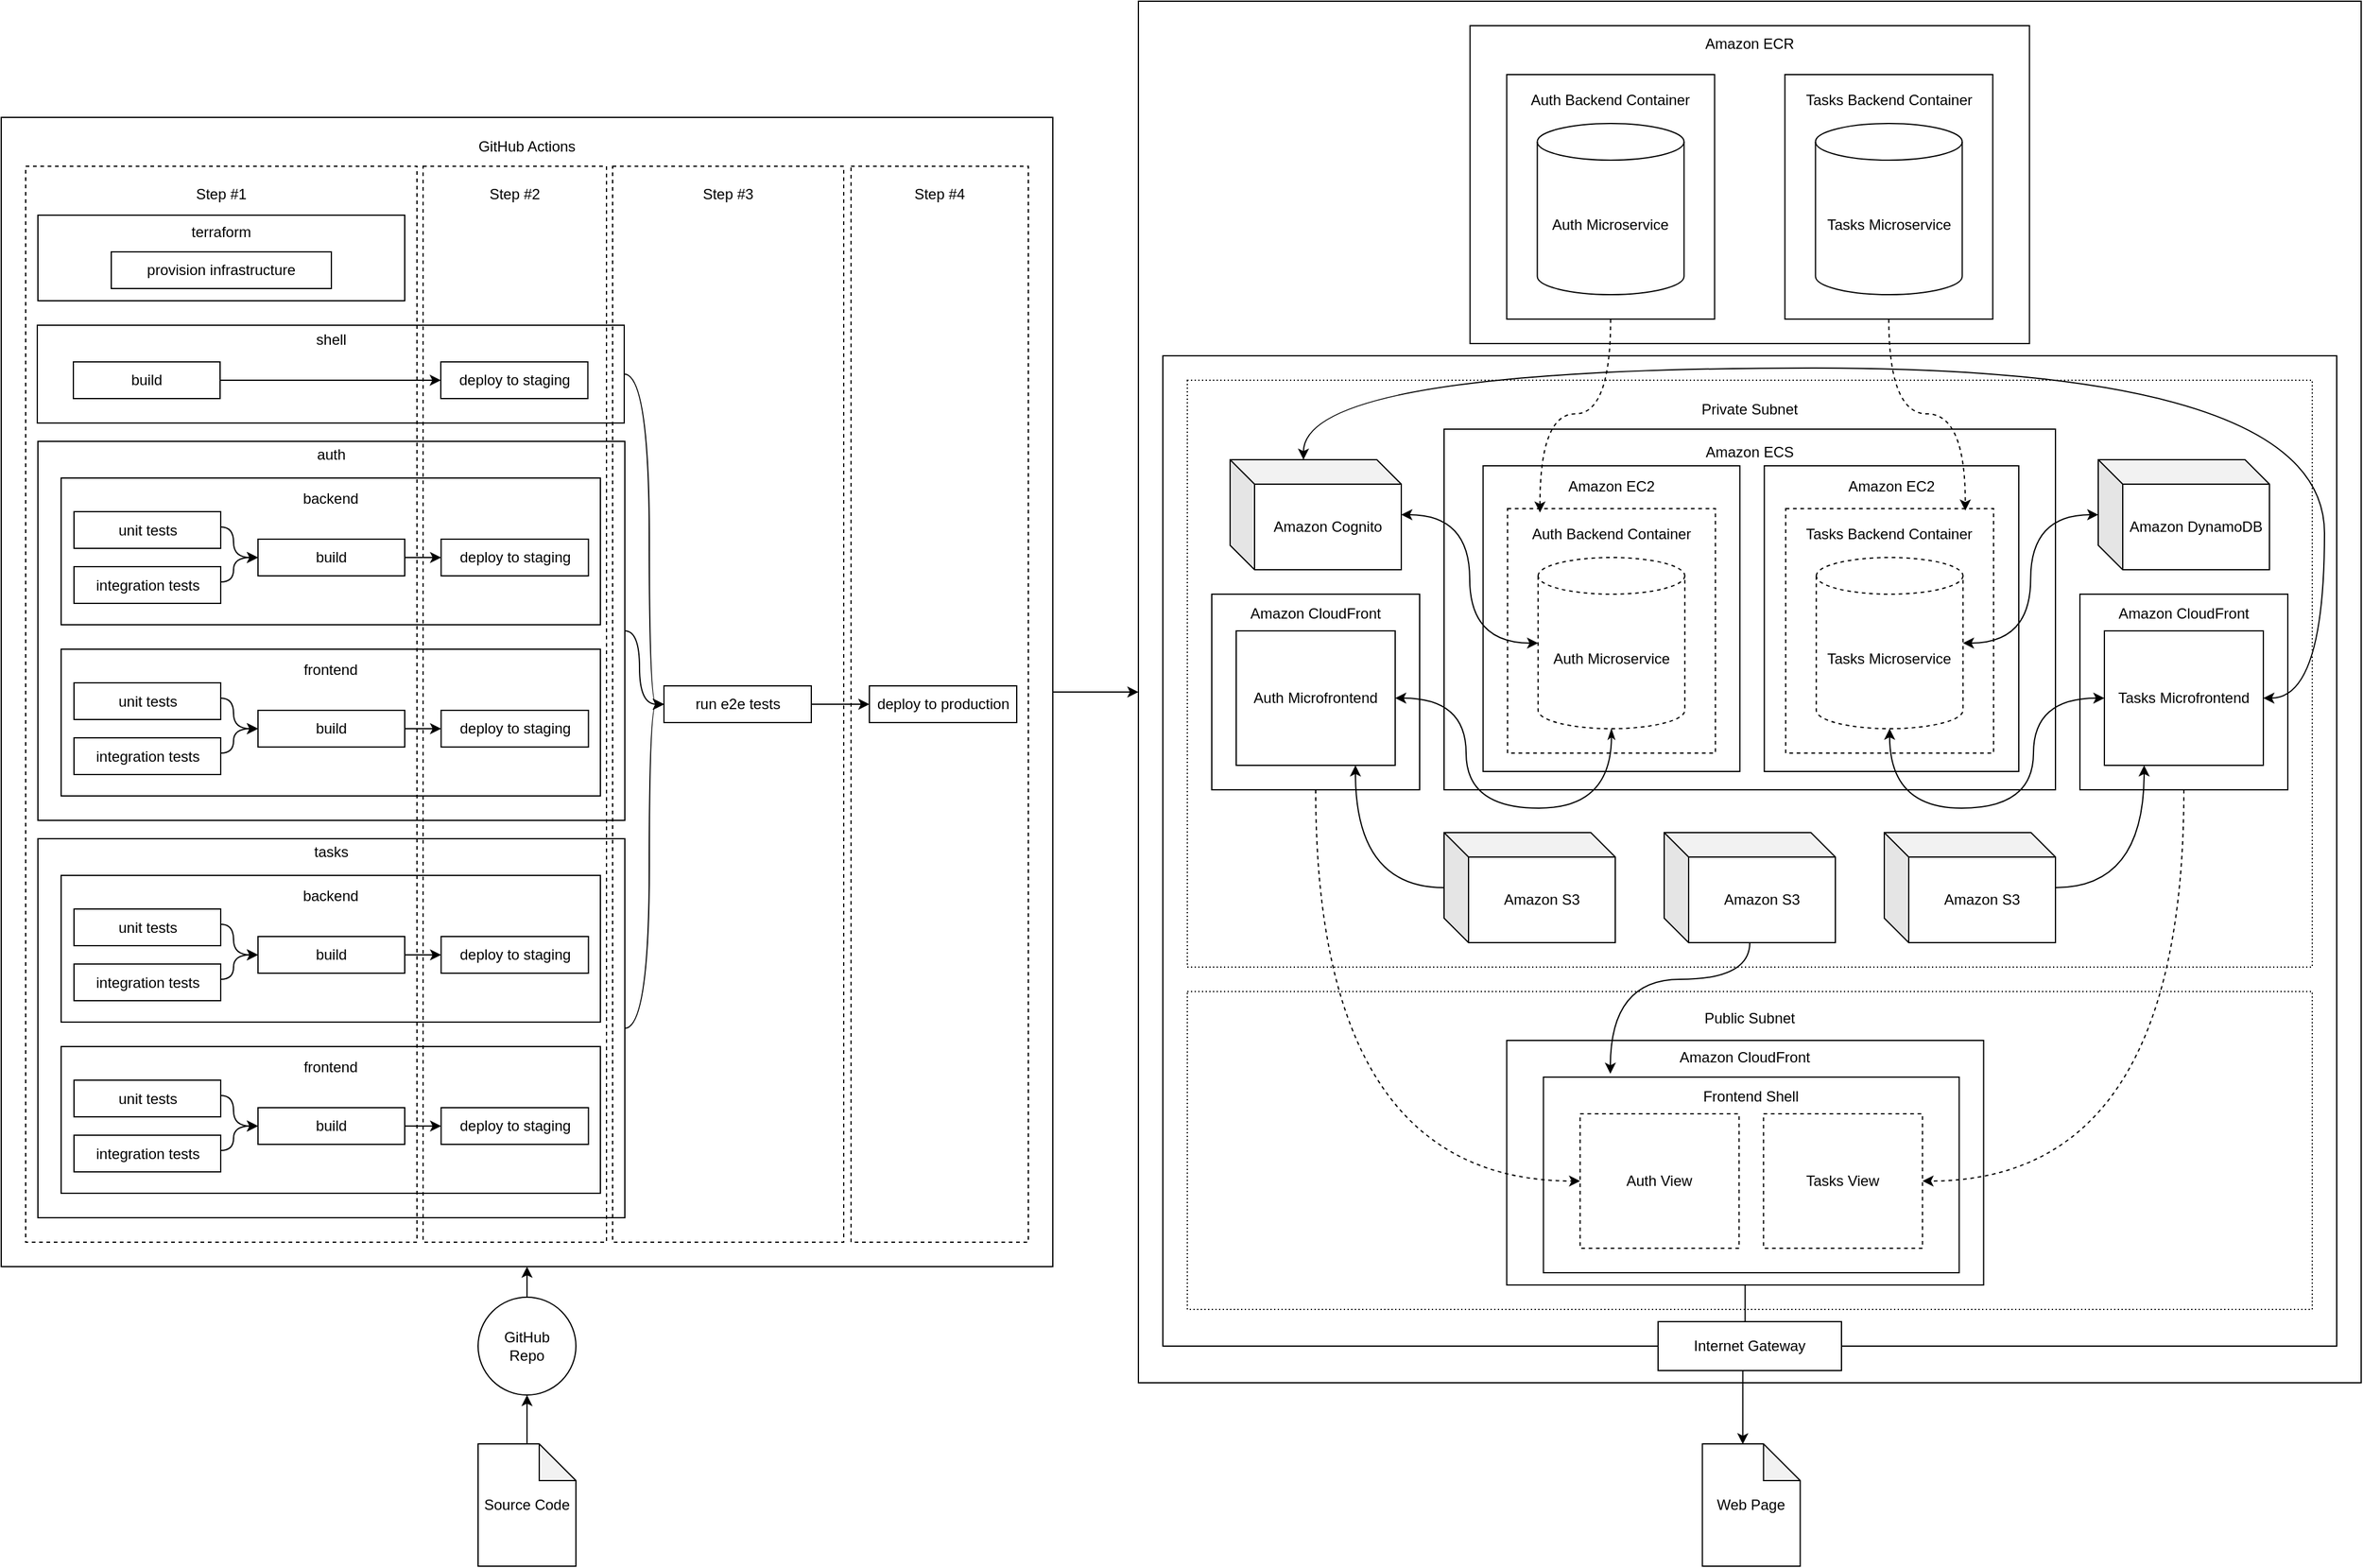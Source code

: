 <mxfile version="27.0.9">
  <diagram name="Page-1" id="5lrgypXl--dZabmraqYd">
    <mxGraphModel dx="5313" dy="3393" grid="1" gridSize="10" guides="1" tooltips="1" connect="1" arrows="1" fold="1" page="1" pageScale="1" pageWidth="827" pageHeight="1169" math="0" shadow="0">
      <root>
        <mxCell id="0" />
        <mxCell id="1" parent="0" />
        <mxCell id="HMaWFuyXW6tmUjAMEgqe-117" style="edgeStyle=orthogonalEdgeStyle;rounded=0;orthogonalLoop=1;jettySize=auto;html=1;entryX=0;entryY=0.5;entryDx=0;entryDy=0;" parent="1" source="HMaWFuyXW6tmUjAMEgqe-116" target="7gpFyNWgWioUJCNz2zBN-17" edge="1">
          <mxGeometry relative="1" as="geometry" />
        </mxCell>
        <mxCell id="HMaWFuyXW6tmUjAMEgqe-116" value="GitHub Actions&lt;div&gt;&lt;br&gt;&lt;/div&gt;&lt;div&gt;&lt;br&gt;&lt;/div&gt;&lt;div&gt;&lt;br&gt;&lt;/div&gt;&lt;div&gt;&lt;br&gt;&lt;/div&gt;&lt;div&gt;&lt;br&gt;&lt;/div&gt;&lt;div&gt;&lt;br&gt;&lt;/div&gt;&lt;div&gt;&lt;br&gt;&lt;/div&gt;&lt;div&gt;&lt;br&gt;&lt;/div&gt;&lt;div&gt;&lt;br&gt;&lt;/div&gt;&lt;div&gt;&lt;br&gt;&lt;/div&gt;&lt;div&gt;&lt;br&gt;&lt;/div&gt;&lt;div&gt;&lt;br&gt;&lt;/div&gt;&lt;div&gt;&lt;br&gt;&lt;/div&gt;&lt;div&gt;&lt;br&gt;&lt;/div&gt;&lt;div&gt;&lt;br&gt;&lt;/div&gt;&lt;div&gt;&lt;br&gt;&lt;/div&gt;&lt;div&gt;&lt;br&gt;&lt;/div&gt;&lt;div&gt;&lt;br&gt;&lt;/div&gt;&lt;div&gt;&lt;br&gt;&lt;/div&gt;&lt;div&gt;&lt;br&gt;&lt;/div&gt;&lt;div&gt;&lt;br&gt;&lt;/div&gt;&lt;div&gt;&lt;br&gt;&lt;/div&gt;&lt;div&gt;&lt;br&gt;&lt;/div&gt;&lt;div&gt;&lt;br&gt;&lt;/div&gt;&lt;div&gt;&lt;br&gt;&lt;/div&gt;&lt;div&gt;&lt;br&gt;&lt;/div&gt;&lt;div&gt;&lt;br&gt;&lt;/div&gt;&lt;div&gt;&lt;br&gt;&lt;/div&gt;&lt;div&gt;&lt;br&gt;&lt;/div&gt;&lt;div&gt;&lt;br&gt;&lt;/div&gt;&lt;div&gt;&lt;br&gt;&lt;/div&gt;&lt;div&gt;&lt;br&gt;&lt;/div&gt;&lt;div&gt;&lt;br&gt;&lt;/div&gt;&lt;div&gt;&lt;br&gt;&lt;/div&gt;&lt;div&gt;&lt;br&gt;&lt;/div&gt;&lt;div&gt;&lt;br&gt;&lt;/div&gt;&lt;div&gt;&lt;br&gt;&lt;/div&gt;&lt;div&gt;&lt;br&gt;&lt;/div&gt;&lt;div&gt;&lt;br&gt;&lt;/div&gt;&lt;div&gt;&lt;br&gt;&lt;/div&gt;&lt;div&gt;&lt;br&gt;&lt;/div&gt;&lt;div&gt;&lt;br&gt;&lt;/div&gt;&lt;div&gt;&lt;br&gt;&lt;/div&gt;&lt;div&gt;&lt;br&gt;&lt;/div&gt;&lt;div&gt;&lt;br&gt;&lt;/div&gt;&lt;div&gt;&lt;br&gt;&lt;/div&gt;&lt;div&gt;&lt;br&gt;&lt;/div&gt;&lt;div&gt;&lt;br&gt;&lt;/div&gt;&lt;div&gt;&lt;br&gt;&lt;/div&gt;&lt;div&gt;&lt;br&gt;&lt;/div&gt;&lt;div&gt;&lt;br&gt;&lt;/div&gt;&lt;div&gt;&lt;br&gt;&lt;/div&gt;&lt;div&gt;&lt;br&gt;&lt;/div&gt;&lt;div&gt;&lt;br&gt;&lt;/div&gt;&lt;div&gt;&lt;br&gt;&lt;/div&gt;&lt;div&gt;&lt;br&gt;&lt;/div&gt;&lt;div&gt;&lt;br&gt;&lt;/div&gt;&lt;div&gt;&lt;br&gt;&lt;/div&gt;&lt;div&gt;&lt;br&gt;&lt;/div&gt;&lt;div&gt;&lt;br&gt;&lt;/div&gt;&lt;div&gt;&lt;br&gt;&lt;/div&gt;&lt;div&gt;&lt;br&gt;&lt;/div&gt;" style="rounded=0;whiteSpace=wrap;html=1;" parent="1" vertex="1">
          <mxGeometry x="-3032" y="-1735" width="860" height="940" as="geometry" />
        </mxCell>
        <mxCell id="7gpFyNWgWioUJCNz2zBN-17" value="" style="rounded=0;whiteSpace=wrap;html=1;" parent="1" vertex="1">
          <mxGeometry x="-2102" y="-1830" width="1000" height="1130" as="geometry" />
        </mxCell>
        <mxCell id="7gpFyNWgWioUJCNz2zBN-13" value="&lt;div&gt;Amazon VPC&lt;/div&gt;&lt;div&gt;&lt;br&gt;&lt;/div&gt;&lt;div&gt;&lt;br&gt;&lt;/div&gt;&lt;div&gt;&lt;br&gt;&lt;/div&gt;&lt;div&gt;&lt;br&gt;&lt;/div&gt;&lt;div&gt;&lt;br&gt;&lt;/div&gt;&lt;div&gt;&lt;br&gt;&lt;/div&gt;&lt;div&gt;&lt;br&gt;&lt;/div&gt;&lt;div&gt;&lt;br&gt;&lt;/div&gt;&lt;div&gt;&lt;br&gt;&lt;/div&gt;&lt;div&gt;&lt;br&gt;&lt;/div&gt;&lt;div&gt;&lt;br&gt;&lt;/div&gt;&lt;div&gt;&lt;br&gt;&lt;/div&gt;&lt;div&gt;&lt;br&gt;&lt;/div&gt;&lt;div&gt;&lt;br&gt;&lt;/div&gt;&lt;div&gt;&lt;br&gt;&lt;/div&gt;&lt;div&gt;&lt;br&gt;&lt;/div&gt;&lt;div&gt;&lt;br&gt;&lt;/div&gt;&lt;div&gt;&lt;br&gt;&lt;/div&gt;&lt;div&gt;&lt;br&gt;&lt;/div&gt;&lt;div&gt;&lt;br&gt;&lt;/div&gt;&lt;div&gt;&lt;br&gt;&lt;/div&gt;&lt;div&gt;&lt;br&gt;&lt;/div&gt;&lt;div&gt;&lt;br&gt;&lt;/div&gt;&lt;div&gt;&lt;br&gt;&lt;/div&gt;&lt;div&gt;&lt;br&gt;&lt;/div&gt;&lt;div&gt;&lt;br&gt;&lt;/div&gt;&lt;div&gt;&lt;br&gt;&lt;/div&gt;&lt;div&gt;&lt;br&gt;&lt;/div&gt;&lt;div&gt;&lt;br&gt;&lt;/div&gt;&lt;div&gt;&lt;br&gt;&lt;/div&gt;&lt;div&gt;&lt;br&gt;&lt;/div&gt;&lt;div&gt;&lt;br&gt;&lt;/div&gt;&lt;div&gt;&lt;br&gt;&lt;/div&gt;&lt;div&gt;&lt;br&gt;&lt;/div&gt;&lt;div&gt;&lt;br&gt;&lt;/div&gt;&lt;div&gt;&lt;br&gt;&lt;/div&gt;&lt;div&gt;&lt;br&gt;&lt;/div&gt;&lt;div&gt;&lt;br&gt;&lt;/div&gt;&lt;div&gt;&lt;br&gt;&lt;/div&gt;&lt;div&gt;&lt;br&gt;&lt;/div&gt;&lt;div&gt;&lt;br&gt;&lt;/div&gt;&lt;div&gt;&lt;br&gt;&lt;/div&gt;&lt;div&gt;&lt;br&gt;&lt;/div&gt;&lt;div&gt;&lt;br&gt;&lt;/div&gt;&lt;div&gt;&lt;br&gt;&lt;/div&gt;" style="rounded=0;whiteSpace=wrap;html=1;" parent="1" vertex="1">
          <mxGeometry x="-2082" y="-1540" width="960" height="810" as="geometry" />
        </mxCell>
        <mxCell id="8fCQB1sPR4Tvq7TzuILt-5" value="Private Subnet&lt;div&gt;&lt;br&gt;&lt;/div&gt;&lt;div&gt;&lt;br&gt;&lt;/div&gt;&lt;div&gt;&lt;br&gt;&lt;/div&gt;&lt;div&gt;&lt;br&gt;&lt;/div&gt;&lt;div&gt;&lt;br&gt;&lt;/div&gt;&lt;div&gt;&lt;br&gt;&lt;/div&gt;&lt;div&gt;&lt;br&gt;&lt;/div&gt;&lt;div&gt;&lt;br&gt;&lt;/div&gt;&lt;div&gt;&lt;br&gt;&lt;/div&gt;&lt;div&gt;&lt;br&gt;&lt;/div&gt;&lt;div&gt;&lt;br&gt;&lt;/div&gt;&lt;div&gt;&lt;br&gt;&lt;/div&gt;&lt;div&gt;&lt;br&gt;&lt;/div&gt;&lt;div&gt;&lt;br&gt;&lt;/div&gt;&lt;div&gt;&lt;br&gt;&lt;/div&gt;&lt;div&gt;&lt;br&gt;&lt;/div&gt;&lt;div&gt;&lt;br&gt;&lt;/div&gt;&lt;div&gt;&lt;br&gt;&lt;/div&gt;&lt;div&gt;&lt;br&gt;&lt;/div&gt;&lt;div&gt;&lt;br&gt;&lt;/div&gt;&lt;div&gt;&lt;br&gt;&lt;/div&gt;&lt;div&gt;&lt;br&gt;&lt;/div&gt;&lt;div&gt;&lt;br&gt;&lt;/div&gt;&lt;div&gt;&lt;br&gt;&lt;/div&gt;&lt;div&gt;&lt;br&gt;&lt;/div&gt;&lt;div&gt;&lt;br&gt;&lt;/div&gt;&lt;div&gt;&lt;br&gt;&lt;/div&gt;&lt;div&gt;&lt;br&gt;&lt;/div&gt;&lt;div&gt;&lt;br&gt;&lt;/div&gt;&lt;div&gt;&lt;br&gt;&lt;/div&gt;" style="rounded=0;whiteSpace=wrap;html=1;dashed=1;dashPattern=1 2;" parent="1" vertex="1">
          <mxGeometry x="-2062" y="-1520" width="920" height="480" as="geometry" />
        </mxCell>
        <mxCell id="7gpFyNWgWioUJCNz2zBN-20" value="Web Page" style="shape=note;whiteSpace=wrap;html=1;backgroundOutline=1;darkOpacity=0.05;" parent="1" vertex="1">
          <mxGeometry x="-1640.76" y="-650" width="80" height="100" as="geometry" />
        </mxCell>
        <mxCell id="K_u1Kb7oKMPgJKE00YBO-1" value="Amazon CloudFront&lt;div&gt;&lt;br&gt;&lt;/div&gt;&lt;div&gt;&lt;br&gt;&lt;/div&gt;&lt;div&gt;&lt;br&gt;&lt;/div&gt;&lt;div&gt;&lt;br&gt;&lt;/div&gt;&lt;div&gt;&lt;br&gt;&lt;/div&gt;&lt;div&gt;&lt;br&gt;&lt;/div&gt;&lt;div&gt;&lt;br&gt;&lt;/div&gt;&lt;div&gt;&lt;br&gt;&lt;/div&gt;&lt;div&gt;&lt;br&gt;&lt;/div&gt;" style="rounded=0;whiteSpace=wrap;html=1;" parent="1" vertex="1">
          <mxGeometry x="-1332" y="-1345" width="170" height="160" as="geometry" />
        </mxCell>
        <mxCell id="fL-8VVCd73iSeGYNEX2D-2" value="Amazon CloudFront&lt;div&gt;&lt;br&gt;&lt;/div&gt;&lt;div&gt;&lt;br&gt;&lt;/div&gt;&lt;div&gt;&lt;br&gt;&lt;/div&gt;&lt;div&gt;&lt;br&gt;&lt;/div&gt;&lt;div&gt;&lt;br&gt;&lt;/div&gt;&lt;div&gt;&lt;br&gt;&lt;/div&gt;&lt;div&gt;&lt;br&gt;&lt;/div&gt;&lt;div&gt;&lt;br&gt;&lt;/div&gt;&lt;div&gt;&lt;br&gt;&lt;/div&gt;" style="rounded=0;whiteSpace=wrap;html=1;" parent="1" vertex="1">
          <mxGeometry x="-2042" y="-1345" width="170" height="160" as="geometry" />
        </mxCell>
        <mxCell id="TE3JeXh7_A4Z1Bji4Hqj-10" value="Amazon ECS&lt;div&gt;&lt;div&gt;&lt;br&gt;&lt;/div&gt;&lt;div&gt;&lt;br&gt;&lt;/div&gt;&lt;div&gt;&lt;br&gt;&lt;/div&gt;&lt;div&gt;&lt;br&gt;&lt;/div&gt;&lt;div&gt;&lt;br&gt;&lt;/div&gt;&lt;div&gt;&lt;br&gt;&lt;/div&gt;&lt;div&gt;&lt;br&gt;&lt;/div&gt;&lt;div&gt;&lt;br&gt;&lt;/div&gt;&lt;div&gt;&lt;br&gt;&lt;/div&gt;&lt;div&gt;&lt;br&gt;&lt;/div&gt;&lt;div&gt;&lt;br&gt;&lt;/div&gt;&lt;div&gt;&lt;br&gt;&lt;/div&gt;&lt;div&gt;&lt;br&gt;&lt;/div&gt;&lt;div&gt;&lt;br&gt;&lt;/div&gt;&lt;div&gt;&lt;br&gt;&lt;/div&gt;&lt;/div&gt;&lt;div&gt;&lt;br&gt;&lt;/div&gt;&lt;div&gt;&lt;br&gt;&lt;/div&gt;&lt;div&gt;&lt;br&gt;&lt;/div&gt;" style="rounded=0;whiteSpace=wrap;html=1;" parent="1" vertex="1">
          <mxGeometry x="-1852" y="-1480" width="500" height="295" as="geometry" />
        </mxCell>
        <mxCell id="7RjIYqkzmJ3zHGpzatDi-12" value="Amazon Cognito" style="shape=cube;whiteSpace=wrap;html=1;boundedLbl=1;backgroundOutline=1;darkOpacity=0.05;darkOpacity2=0.1;" parent="1" vertex="1">
          <mxGeometry x="-2027" y="-1455" width="140" height="90" as="geometry" />
        </mxCell>
        <mxCell id="7RjIYqkzmJ3zHGpzatDi-14" value="Amazon DynamoDB" style="shape=cube;whiteSpace=wrap;html=1;boundedLbl=1;backgroundOutline=1;darkOpacity=0.05;darkOpacity2=0.1;" parent="1" vertex="1">
          <mxGeometry x="-1317" y="-1455" width="140" height="90" as="geometry" />
        </mxCell>
        <mxCell id="fL-8VVCd73iSeGYNEX2D-1" value="Auth Microfrontend" style="rounded=0;whiteSpace=wrap;html=1;" parent="1" vertex="1">
          <mxGeometry x="-2022" y="-1315" width="130" height="110" as="geometry" />
        </mxCell>
        <mxCell id="fL-8VVCd73iSeGYNEX2D-3" value="Tasks Microfrontend" style="rounded=0;whiteSpace=wrap;html=1;" parent="1" vertex="1">
          <mxGeometry x="-1312" y="-1315" width="130" height="110" as="geometry" />
        </mxCell>
        <mxCell id="8fCQB1sPR4Tvq7TzuILt-7" value="Public Subnet&lt;div&gt;&lt;br&gt;&lt;/div&gt;&lt;div&gt;&lt;br&gt;&lt;/div&gt;&lt;div&gt;&lt;br&gt;&lt;/div&gt;&lt;div&gt;&lt;br&gt;&lt;/div&gt;&lt;div&gt;&lt;br&gt;&lt;/div&gt;&lt;div&gt;&lt;br&gt;&lt;/div&gt;&lt;div&gt;&lt;br&gt;&lt;/div&gt;&lt;div&gt;&lt;br&gt;&lt;/div&gt;&lt;div&gt;&lt;br&gt;&lt;/div&gt;&lt;div&gt;&lt;br&gt;&lt;/div&gt;&lt;div&gt;&lt;br&gt;&lt;/div&gt;&lt;div&gt;&lt;br&gt;&lt;/div&gt;&lt;div&gt;&lt;br&gt;&lt;/div&gt;&lt;div&gt;&lt;br&gt;&lt;/div&gt;&lt;div&gt;&lt;br&gt;&lt;/div&gt;" style="rounded=0;whiteSpace=wrap;html=1;dashed=1;dashPattern=1 2;" parent="1" vertex="1">
          <mxGeometry x="-2062.01" y="-1020" width="920" height="260" as="geometry" />
        </mxCell>
        <mxCell id="TE3JeXh7_A4Z1Bji4Hqj-2" value="Amazon CloudFront&lt;div&gt;&lt;br&gt;&lt;/div&gt;&lt;div&gt;&lt;br&gt;&lt;/div&gt;&lt;div&gt;&lt;br&gt;&lt;/div&gt;&lt;div&gt;&lt;br&gt;&lt;/div&gt;&lt;div&gt;&lt;br&gt;&lt;/div&gt;&lt;div&gt;&lt;br&gt;&lt;/div&gt;&lt;div&gt;&lt;br&gt;&lt;/div&gt;&lt;div&gt;&lt;br&gt;&lt;/div&gt;&lt;div&gt;&lt;br&gt;&lt;/div&gt;&lt;div&gt;&lt;br&gt;&lt;/div&gt;&lt;div&gt;&lt;br&gt;&lt;/div&gt;&lt;div&gt;&lt;br&gt;&lt;/div&gt;" style="rounded=0;whiteSpace=wrap;html=1;" parent="1" vertex="1">
          <mxGeometry x="-1800.76" y="-980" width="390" height="200" as="geometry" />
        </mxCell>
        <mxCell id="7RjIYqkzmJ3zHGpzatDi-5" value="Frontend Shell&lt;div&gt;&lt;br&gt;&lt;/div&gt;&lt;div&gt;&lt;br&gt;&lt;/div&gt;&lt;div&gt;&lt;br&gt;&lt;/div&gt;&lt;div&gt;&lt;br&gt;&lt;/div&gt;&lt;div&gt;&lt;br&gt;&lt;/div&gt;&lt;div&gt;&lt;br&gt;&lt;/div&gt;&lt;div&gt;&lt;br&gt;&lt;/div&gt;&lt;div&gt;&lt;br&gt;&lt;/div&gt;&lt;div&gt;&lt;br&gt;&lt;/div&gt;" style="rounded=0;whiteSpace=wrap;html=1;" parent="1" vertex="1">
          <mxGeometry x="-1770.76" y="-950" width="340" height="160" as="geometry" />
        </mxCell>
        <mxCell id="7RjIYqkzmJ3zHGpzatDi-6" value="Auth View" style="rounded=0;whiteSpace=wrap;html=1;dashed=1;" parent="1" vertex="1">
          <mxGeometry x="-1740.76" y="-920" width="130" height="110" as="geometry" />
        </mxCell>
        <mxCell id="7RjIYqkzmJ3zHGpzatDi-8" value="Tasks View" style="rounded=0;whiteSpace=wrap;html=1;dashed=1;" parent="1" vertex="1">
          <mxGeometry x="-1590.76" y="-920" width="130" height="110" as="geometry" />
        </mxCell>
        <mxCell id="8fCQB1sPR4Tvq7TzuILt-8" style="edgeStyle=orthogonalEdgeStyle;rounded=0;orthogonalLoop=1;jettySize=auto;html=1;entryX=0;entryY=0.5;entryDx=0;entryDy=0;exitX=0.5;exitY=1;exitDx=0;exitDy=0;curved=1;dashed=1;" parent="1" source="fL-8VVCd73iSeGYNEX2D-2" target="7RjIYqkzmJ3zHGpzatDi-6" edge="1">
          <mxGeometry relative="1" as="geometry" />
        </mxCell>
        <mxCell id="8fCQB1sPR4Tvq7TzuILt-15" style="edgeStyle=orthogonalEdgeStyle;rounded=0;orthogonalLoop=1;jettySize=auto;html=1;entryX=0.413;entryY=0.003;entryDx=0;entryDy=0;entryPerimeter=0;" parent="1" source="TE3JeXh7_A4Z1Bji4Hqj-2" target="7gpFyNWgWioUJCNz2zBN-20" edge="1">
          <mxGeometry relative="1" as="geometry" />
        </mxCell>
        <mxCell id="8fCQB1sPR4Tvq7TzuILt-3" value="Internet Gateway" style="rounded=0;whiteSpace=wrap;html=1;" parent="1" vertex="1">
          <mxGeometry x="-1677.01" y="-750" width="150" height="40" as="geometry" />
        </mxCell>
        <mxCell id="plP2068hf8wh3BOtidzW-4" value="Amazon ECR&lt;div&gt;&lt;div&gt;&lt;br&gt;&lt;/div&gt;&lt;div&gt;&lt;br&gt;&lt;/div&gt;&lt;div&gt;&lt;br&gt;&lt;/div&gt;&lt;div&gt;&lt;br&gt;&lt;/div&gt;&lt;div&gt;&lt;br&gt;&lt;/div&gt;&lt;div&gt;&lt;br&gt;&lt;/div&gt;&lt;div&gt;&lt;br&gt;&lt;/div&gt;&lt;div&gt;&lt;br&gt;&lt;/div&gt;&lt;div&gt;&lt;br&gt;&lt;/div&gt;&lt;div&gt;&lt;br&gt;&lt;/div&gt;&lt;div&gt;&lt;br&gt;&lt;/div&gt;&lt;div&gt;&lt;br&gt;&lt;/div&gt;&lt;div&gt;&lt;br&gt;&lt;/div&gt;&lt;div&gt;&lt;br&gt;&lt;/div&gt;&lt;div&gt;&lt;br&gt;&lt;/div&gt;&lt;/div&gt;&lt;div&gt;&lt;br&gt;&lt;/div&gt;" style="rounded=0;whiteSpace=wrap;html=1;" parent="1" vertex="1">
          <mxGeometry x="-1830.76" y="-1810" width="457.5" height="260" as="geometry" />
        </mxCell>
        <mxCell id="plP2068hf8wh3BOtidzW-5" value="Tasks Backend Container&lt;br&gt;&lt;div&gt;&lt;br&gt;&lt;/div&gt;&lt;div&gt;&lt;br&gt;&lt;/div&gt;&lt;div&gt;&lt;br&gt;&lt;/div&gt;&lt;div&gt;&lt;br&gt;&lt;/div&gt;&lt;div&gt;&lt;br&gt;&lt;/div&gt;&lt;div&gt;&lt;br&gt;&lt;/div&gt;&lt;div&gt;&lt;br&gt;&lt;/div&gt;&lt;div&gt;&lt;br&gt;&lt;/div&gt;&lt;div&gt;&lt;br&gt;&lt;/div&gt;&lt;div&gt;&lt;br&gt;&lt;/div&gt;&lt;div&gt;&lt;br&gt;&lt;/div&gt;" style="rounded=0;whiteSpace=wrap;html=1;" parent="1" vertex="1">
          <mxGeometry x="-1573.26" y="-1770" width="170" height="200" as="geometry" />
        </mxCell>
        <mxCell id="plP2068hf8wh3BOtidzW-6" value="Auth Backend Container&lt;br&gt;&lt;div&gt;&lt;br&gt;&lt;/div&gt;&lt;div&gt;&lt;br&gt;&lt;/div&gt;&lt;div&gt;&lt;br&gt;&lt;/div&gt;&lt;div&gt;&lt;br&gt;&lt;/div&gt;&lt;div&gt;&lt;br&gt;&lt;/div&gt;&lt;div&gt;&lt;br&gt;&lt;/div&gt;&lt;div&gt;&lt;br&gt;&lt;/div&gt;&lt;div&gt;&lt;br&gt;&lt;/div&gt;&lt;div&gt;&lt;br&gt;&lt;/div&gt;&lt;div&gt;&lt;br&gt;&lt;/div&gt;&lt;div&gt;&lt;br&gt;&lt;/div&gt;" style="rounded=0;whiteSpace=wrap;html=1;" parent="1" vertex="1">
          <mxGeometry x="-1800.76" y="-1770" width="170" height="200" as="geometry" />
        </mxCell>
        <mxCell id="plP2068hf8wh3BOtidzW-7" value="Auth Microservice" style="shape=cylinder3;whiteSpace=wrap;html=1;boundedLbl=1;backgroundOutline=1;size=15;" parent="1" vertex="1">
          <mxGeometry x="-1775.76" y="-1730" width="120" height="140" as="geometry" />
        </mxCell>
        <mxCell id="plP2068hf8wh3BOtidzW-8" value="Tasks Microservice" style="shape=cylinder3;whiteSpace=wrap;html=1;boundedLbl=1;backgroundOutline=1;size=15;" parent="1" vertex="1">
          <mxGeometry x="-1548.26" y="-1730" width="120" height="140" as="geometry" />
        </mxCell>
        <mxCell id="plP2068hf8wh3BOtidzW-21" value="Amazon EC2&lt;div&gt;&lt;br&gt;&lt;/div&gt;&lt;div&gt;&lt;br&gt;&lt;/div&gt;&lt;div&gt;&lt;br&gt;&lt;/div&gt;&lt;div&gt;&lt;br&gt;&lt;/div&gt;&lt;div&gt;&lt;br&gt;&lt;/div&gt;&lt;div&gt;&lt;br&gt;&lt;/div&gt;&lt;div&gt;&lt;br&gt;&lt;/div&gt;&lt;div&gt;&lt;br&gt;&lt;/div&gt;&lt;div&gt;&lt;br&gt;&lt;/div&gt;&lt;div&gt;&lt;br&gt;&lt;/div&gt;&lt;div&gt;&lt;br&gt;&lt;/div&gt;&lt;div&gt;&lt;br&gt;&lt;/div&gt;&lt;div&gt;&lt;br&gt;&lt;/div&gt;&lt;div&gt;&lt;br&gt;&lt;/div&gt;&lt;div&gt;&lt;br&gt;&lt;/div&gt;" style="rounded=0;whiteSpace=wrap;html=1;" parent="1" vertex="1">
          <mxGeometry x="-1590.13" y="-1450" width="208.13" height="250" as="geometry" />
        </mxCell>
        <mxCell id="plP2068hf8wh3BOtidzW-22" value="Amazon EC2&lt;div&gt;&lt;br&gt;&lt;/div&gt;&lt;div&gt;&lt;br&gt;&lt;/div&gt;&lt;div&gt;&lt;br&gt;&lt;/div&gt;&lt;div&gt;&lt;br&gt;&lt;/div&gt;&lt;div&gt;&lt;br&gt;&lt;/div&gt;&lt;div&gt;&lt;br&gt;&lt;/div&gt;&lt;div&gt;&lt;br&gt;&lt;/div&gt;&lt;div&gt;&lt;br&gt;&lt;/div&gt;&lt;div&gt;&lt;br&gt;&lt;/div&gt;&lt;div&gt;&lt;br&gt;&lt;/div&gt;&lt;div&gt;&lt;br&gt;&lt;/div&gt;&lt;div&gt;&lt;br&gt;&lt;/div&gt;&lt;div&gt;&lt;br&gt;&lt;/div&gt;&lt;div&gt;&lt;br&gt;&lt;/div&gt;&lt;div&gt;&lt;br&gt;&lt;/div&gt;" style="rounded=0;whiteSpace=wrap;html=1;" parent="1" vertex="1">
          <mxGeometry x="-1820.13" y="-1450" width="210" height="250" as="geometry" />
        </mxCell>
        <mxCell id="TE3JeXh7_A4Z1Bji4Hqj-9" value="Tasks Backend Container&lt;br&gt;&lt;div&gt;&lt;br&gt;&lt;/div&gt;&lt;div&gt;&lt;br&gt;&lt;/div&gt;&lt;div&gt;&lt;br&gt;&lt;/div&gt;&lt;div&gt;&lt;br&gt;&lt;/div&gt;&lt;div&gt;&lt;br&gt;&lt;/div&gt;&lt;div&gt;&lt;br&gt;&lt;/div&gt;&lt;div&gt;&lt;br&gt;&lt;/div&gt;&lt;div&gt;&lt;br&gt;&lt;/div&gt;&lt;div&gt;&lt;br&gt;&lt;/div&gt;&lt;div&gt;&lt;br&gt;&lt;/div&gt;&lt;div&gt;&lt;br&gt;&lt;/div&gt;" style="rounded=0;whiteSpace=wrap;html=1;dashed=1;" parent="1" vertex="1">
          <mxGeometry x="-1572.63" y="-1415" width="170" height="200" as="geometry" />
        </mxCell>
        <mxCell id="TE3JeXh7_A4Z1Bji4Hqj-1" value="Auth Backend Container&lt;br&gt;&lt;div&gt;&lt;br&gt;&lt;/div&gt;&lt;div&gt;&lt;br&gt;&lt;/div&gt;&lt;div&gt;&lt;br&gt;&lt;/div&gt;&lt;div&gt;&lt;br&gt;&lt;/div&gt;&lt;div&gt;&lt;br&gt;&lt;/div&gt;&lt;div&gt;&lt;br&gt;&lt;/div&gt;&lt;div&gt;&lt;br&gt;&lt;/div&gt;&lt;div&gt;&lt;br&gt;&lt;/div&gt;&lt;div&gt;&lt;br&gt;&lt;/div&gt;&lt;div&gt;&lt;br&gt;&lt;/div&gt;&lt;div&gt;&lt;br&gt;&lt;/div&gt;" style="rounded=0;whiteSpace=wrap;html=1;dashed=1;" parent="1" vertex="1">
          <mxGeometry x="-1800.13" y="-1415" width="170" height="200" as="geometry" />
        </mxCell>
        <mxCell id="qq9lfj9BLUQq1fA03y2d-7" style="edgeStyle=orthogonalEdgeStyle;rounded=0;orthogonalLoop=1;jettySize=auto;html=1;exitX=0.5;exitY=1;exitDx=0;exitDy=0;exitPerimeter=0;entryX=1;entryY=0.5;entryDx=0;entryDy=0;curved=1;startArrow=classicThin;startFill=1;" parent="1" source="7RjIYqkzmJ3zHGpzatDi-1" target="fL-8VVCd73iSeGYNEX2D-1" edge="1">
          <mxGeometry relative="1" as="geometry">
            <Array as="points">
              <mxPoint x="-1715" y="-1170" />
              <mxPoint x="-1834" y="-1170" />
              <mxPoint x="-1834" y="-1260" />
            </Array>
          </mxGeometry>
        </mxCell>
        <mxCell id="7RjIYqkzmJ3zHGpzatDi-1" value="Auth Microservice" style="shape=cylinder3;whiteSpace=wrap;html=1;boundedLbl=1;backgroundOutline=1;size=15;dashed=1;" parent="1" vertex="1">
          <mxGeometry x="-1775.13" y="-1375" width="120" height="140" as="geometry" />
        </mxCell>
        <mxCell id="8fCQB1sPR4Tvq7TzuILt-13" style="edgeStyle=orthogonalEdgeStyle;rounded=0;orthogonalLoop=1;jettySize=auto;html=1;startArrow=classic;startFill=1;curved=1;" parent="1" source="7RjIYqkzmJ3zHGpzatDi-4" target="7RjIYqkzmJ3zHGpzatDi-14" edge="1">
          <mxGeometry relative="1" as="geometry" />
        </mxCell>
        <mxCell id="qq9lfj9BLUQq1fA03y2d-6" style="edgeStyle=orthogonalEdgeStyle;rounded=0;orthogonalLoop=1;jettySize=auto;html=1;exitX=0.5;exitY=1;exitDx=0;exitDy=0;exitPerimeter=0;entryX=0;entryY=0.5;entryDx=0;entryDy=0;curved=1;startArrow=classic;startFill=1;" parent="1" source="7RjIYqkzmJ3zHGpzatDi-4" target="fL-8VVCd73iSeGYNEX2D-3" edge="1">
          <mxGeometry relative="1" as="geometry">
            <Array as="points">
              <mxPoint x="-1488" y="-1170" />
              <mxPoint x="-1370" y="-1170" />
              <mxPoint x="-1370" y="-1260" />
            </Array>
          </mxGeometry>
        </mxCell>
        <mxCell id="7RjIYqkzmJ3zHGpzatDi-4" value="Tasks Microservice" style="shape=cylinder3;whiteSpace=wrap;html=1;boundedLbl=1;backgroundOutline=1;size=15;dashed=1;" parent="1" vertex="1">
          <mxGeometry x="-1547.63" y="-1375" width="120" height="140" as="geometry" />
        </mxCell>
        <mxCell id="8fCQB1sPR4Tvq7TzuILt-14" style="edgeStyle=orthogonalEdgeStyle;rounded=0;orthogonalLoop=1;jettySize=auto;html=1;entryX=0;entryY=0.5;entryDx=0;entryDy=0;entryPerimeter=0;startArrow=classic;startFill=1;curved=1;" parent="1" source="7RjIYqkzmJ3zHGpzatDi-12" target="7RjIYqkzmJ3zHGpzatDi-1" edge="1">
          <mxGeometry relative="1" as="geometry" />
        </mxCell>
        <mxCell id="plP2068hf8wh3BOtidzW-11" style="edgeStyle=orthogonalEdgeStyle;rounded=0;orthogonalLoop=1;jettySize=auto;html=1;entryX=0.864;entryY=0.008;entryDx=0;entryDy=0;dashed=1;entryPerimeter=0;curved=1;" parent="1" source="plP2068hf8wh3BOtidzW-5" target="TE3JeXh7_A4Z1Bji4Hqj-9" edge="1">
          <mxGeometry relative="1" as="geometry" />
        </mxCell>
        <mxCell id="plP2068hf8wh3BOtidzW-9" style="edgeStyle=orthogonalEdgeStyle;rounded=0;orthogonalLoop=1;jettySize=auto;html=1;entryX=0.156;entryY=0.016;entryDx=0;entryDy=0;dashed=1;entryPerimeter=0;curved=1;" parent="1" source="plP2068hf8wh3BOtidzW-6" target="TE3JeXh7_A4Z1Bji4Hqj-1" edge="1">
          <mxGeometry relative="1" as="geometry" />
        </mxCell>
        <mxCell id="qq9lfj9BLUQq1fA03y2d-1" value="Amazon S3" style="shape=cube;whiteSpace=wrap;html=1;boundedLbl=1;backgroundOutline=1;darkOpacity=0.05;darkOpacity2=0.1;" parent="1" vertex="1">
          <mxGeometry x="-1672" y="-1150" width="140" height="90" as="geometry" />
        </mxCell>
        <mxCell id="8fCQB1sPR4Tvq7TzuILt-9" style="edgeStyle=orthogonalEdgeStyle;rounded=0;orthogonalLoop=1;jettySize=auto;html=1;entryX=1;entryY=0.5;entryDx=0;entryDy=0;exitX=0.5;exitY=1;exitDx=0;exitDy=0;curved=1;dashed=1;" parent="1" source="K_u1Kb7oKMPgJKE00YBO-1" target="7RjIYqkzmJ3zHGpzatDi-8" edge="1">
          <mxGeometry relative="1" as="geometry" />
        </mxCell>
        <mxCell id="qq9lfj9BLUQq1fA03y2d-11" style="edgeStyle=orthogonalEdgeStyle;rounded=0;orthogonalLoop=1;jettySize=auto;html=1;entryX=0.25;entryY=1;entryDx=0;entryDy=0;curved=1;" parent="1" source="qq9lfj9BLUQq1fA03y2d-8" target="fL-8VVCd73iSeGYNEX2D-3" edge="1">
          <mxGeometry relative="1" as="geometry" />
        </mxCell>
        <mxCell id="qq9lfj9BLUQq1fA03y2d-8" value="Amazon S3" style="shape=cube;whiteSpace=wrap;html=1;boundedLbl=1;backgroundOutline=1;darkOpacity=0.05;darkOpacity2=0.1;" parent="1" vertex="1">
          <mxGeometry x="-1492" y="-1150" width="140" height="90" as="geometry" />
        </mxCell>
        <mxCell id="qq9lfj9BLUQq1fA03y2d-10" style="edgeStyle=orthogonalEdgeStyle;rounded=0;orthogonalLoop=1;jettySize=auto;html=1;entryX=0.75;entryY=1;entryDx=0;entryDy=0;curved=1;" parent="1" source="qq9lfj9BLUQq1fA03y2d-9" target="fL-8VVCd73iSeGYNEX2D-1" edge="1">
          <mxGeometry relative="1" as="geometry" />
        </mxCell>
        <mxCell id="qq9lfj9BLUQq1fA03y2d-9" value="Amazon S3" style="shape=cube;whiteSpace=wrap;html=1;boundedLbl=1;backgroundOutline=1;darkOpacity=0.05;darkOpacity2=0.1;" parent="1" vertex="1">
          <mxGeometry x="-1852" y="-1150" width="140" height="90" as="geometry" />
        </mxCell>
        <mxCell id="qq9lfj9BLUQq1fA03y2d-12" style="edgeStyle=orthogonalEdgeStyle;rounded=0;orthogonalLoop=1;jettySize=auto;html=1;entryX=0.161;entryY=-0.017;entryDx=0;entryDy=0;entryPerimeter=0;curved=1;" parent="1" source="qq9lfj9BLUQq1fA03y2d-1" target="7RjIYqkzmJ3zHGpzatDi-5" edge="1">
          <mxGeometry relative="1" as="geometry">
            <Array as="points">
              <mxPoint x="-1602" y="-1030" />
              <mxPoint x="-1716" y="-1030" />
            </Array>
          </mxGeometry>
        </mxCell>
        <mxCell id="2BUk3k5oHCf4TJrfV3on-2" style="edgeStyle=orthogonalEdgeStyle;rounded=0;orthogonalLoop=1;jettySize=auto;html=1;entryX=0;entryY=0;entryDx=60;entryDy=0;entryPerimeter=0;curved=1;exitX=1;exitY=0.5;exitDx=0;exitDy=0;startArrow=classic;startFill=1;" parent="1" source="fL-8VVCd73iSeGYNEX2D-3" target="7RjIYqkzmJ3zHGpzatDi-12" edge="1">
          <mxGeometry relative="1" as="geometry">
            <Array as="points">
              <mxPoint x="-1132" y="-1260" />
              <mxPoint x="-1132" y="-1530" />
              <mxPoint x="-1967" y="-1530" />
            </Array>
          </mxGeometry>
        </mxCell>
        <mxCell id="HMaWFuyXW6tmUjAMEgqe-108" style="edgeStyle=orthogonalEdgeStyle;rounded=0;orthogonalLoop=1;jettySize=auto;html=1;entryX=0;entryY=0.5;entryDx=0;entryDy=0;curved=1;" parent="1" source="HMaWFuyXW6tmUjAMEgqe-3" target="HMaWFuyXW6tmUjAMEgqe-105" edge="1">
          <mxGeometry relative="1" as="geometry">
            <Array as="points">
              <mxPoint x="-2502" y="-990" />
              <mxPoint x="-2502" y="-1255" />
            </Array>
          </mxGeometry>
        </mxCell>
        <mxCell id="HMaWFuyXW6tmUjAMEgqe-3" value="tasks&lt;br&gt;&lt;div&gt;&lt;br&gt;&lt;/div&gt;&lt;div&gt;&lt;br&gt;&lt;/div&gt;&lt;div&gt;&lt;br&gt;&lt;/div&gt;&lt;div&gt;&lt;br&gt;&lt;/div&gt;&lt;div&gt;&lt;br&gt;&lt;/div&gt;&lt;div&gt;&lt;br&gt;&lt;/div&gt;&lt;div&gt;&lt;br&gt;&lt;/div&gt;&lt;div&gt;&lt;br&gt;&lt;/div&gt;&lt;div&gt;&lt;br&gt;&lt;/div&gt;&lt;div&gt;&lt;br&gt;&lt;/div&gt;&lt;div&gt;&lt;br&gt;&lt;/div&gt;&lt;div&gt;&lt;br&gt;&lt;/div&gt;&lt;div&gt;&lt;br&gt;&lt;/div&gt;&lt;div&gt;&lt;br&gt;&lt;/div&gt;&lt;div&gt;&lt;br&gt;&lt;/div&gt;&lt;div&gt;&lt;br&gt;&lt;/div&gt;&lt;div&gt;&lt;br&gt;&lt;/div&gt;&lt;div&gt;&lt;br&gt;&lt;/div&gt;&lt;div&gt;&lt;br&gt;&lt;/div&gt;&lt;div&gt;&lt;br&gt;&lt;/div&gt;" style="rounded=0;whiteSpace=wrap;html=1;" parent="1" vertex="1">
          <mxGeometry x="-3002" y="-1145" width="480" height="310" as="geometry" />
        </mxCell>
        <mxCell id="HMaWFuyXW6tmUjAMEgqe-11" value="frontend&lt;div&gt;&lt;br&gt;&lt;/div&gt;&lt;div&gt;&lt;br&gt;&lt;/div&gt;&lt;div&gt;&lt;br&gt;&lt;/div&gt;&lt;div&gt;&lt;br&gt;&lt;/div&gt;&lt;div&gt;&lt;br&gt;&lt;/div&gt;&lt;div&gt;&lt;br&gt;&lt;/div&gt;" style="rounded=0;whiteSpace=wrap;html=1;" parent="1" vertex="1">
          <mxGeometry x="-2983" y="-975" width="441" height="120" as="geometry" />
        </mxCell>
        <mxCell id="HMaWFuyXW6tmUjAMEgqe-76" style="edgeStyle=orthogonalEdgeStyle;rounded=0;orthogonalLoop=1;jettySize=auto;html=1;entryX=0;entryY=0.5;entryDx=0;entryDy=0;curved=1;" parent="1" source="HMaWFuyXW6tmUjAMEgqe-13" target="HMaWFuyXW6tmUjAMEgqe-16" edge="1">
          <mxGeometry relative="1" as="geometry">
            <Array as="points">
              <mxPoint x="-2842" y="-935" />
              <mxPoint x="-2842" y="-910" />
            </Array>
          </mxGeometry>
        </mxCell>
        <mxCell id="HMaWFuyXW6tmUjAMEgqe-13" value="unit tests" style="rounded=0;whiteSpace=wrap;html=1;" parent="1" vertex="1">
          <mxGeometry x="-2972.5" y="-947.5" width="120" height="30" as="geometry" />
        </mxCell>
        <mxCell id="HMaWFuyXW6tmUjAMEgqe-75" style="edgeStyle=orthogonalEdgeStyle;rounded=0;orthogonalLoop=1;jettySize=auto;html=1;entryX=0;entryY=0.5;entryDx=0;entryDy=0;curved=1;" parent="1" source="HMaWFuyXW6tmUjAMEgqe-15" target="HMaWFuyXW6tmUjAMEgqe-16" edge="1">
          <mxGeometry relative="1" as="geometry">
            <Array as="points">
              <mxPoint x="-2842" y="-890" />
              <mxPoint x="-2842" y="-910" />
            </Array>
          </mxGeometry>
        </mxCell>
        <mxCell id="HMaWFuyXW6tmUjAMEgqe-15" value="integration tests" style="rounded=0;whiteSpace=wrap;html=1;" parent="1" vertex="1">
          <mxGeometry x="-2972.5" y="-902.5" width="120" height="30" as="geometry" />
        </mxCell>
        <mxCell id="HMaWFuyXW6tmUjAMEgqe-77" style="edgeStyle=orthogonalEdgeStyle;rounded=0;orthogonalLoop=1;jettySize=auto;html=1;" parent="1" source="HMaWFuyXW6tmUjAMEgqe-16" target="HMaWFuyXW6tmUjAMEgqe-19" edge="1">
          <mxGeometry relative="1" as="geometry" />
        </mxCell>
        <mxCell id="HMaWFuyXW6tmUjAMEgqe-16" value="build" style="rounded=0;whiteSpace=wrap;html=1;" parent="1" vertex="1">
          <mxGeometry x="-2822" y="-925" width="120" height="30" as="geometry" />
        </mxCell>
        <mxCell id="HMaWFuyXW6tmUjAMEgqe-19" value="deploy to staging" style="rounded=0;whiteSpace=wrap;html=1;" parent="1" vertex="1">
          <mxGeometry x="-2672.25" y="-925" width="120.5" height="30" as="geometry" />
        </mxCell>
        <mxCell id="HMaWFuyXW6tmUjAMEgqe-106" style="edgeStyle=orthogonalEdgeStyle;rounded=0;orthogonalLoop=1;jettySize=auto;html=1;entryX=0;entryY=0.5;entryDx=0;entryDy=0;curved=1;" parent="1" source="HMaWFuyXW6tmUjAMEgqe-42" target="HMaWFuyXW6tmUjAMEgqe-105" edge="1">
          <mxGeometry relative="1" as="geometry">
            <Array as="points">
              <mxPoint x="-2502" y="-1525" />
              <mxPoint x="-2502" y="-1255" />
            </Array>
          </mxGeometry>
        </mxCell>
        <mxCell id="HMaWFuyXW6tmUjAMEgqe-42" value="shell&lt;br&gt;&lt;div&gt;&lt;br&gt;&lt;/div&gt;&lt;div&gt;&lt;br&gt;&lt;/div&gt;&lt;div&gt;&lt;br&gt;&lt;/div&gt;&lt;div&gt;&lt;br&gt;&lt;/div&gt;" style="rounded=0;whiteSpace=wrap;html=1;" parent="1" vertex="1">
          <mxGeometry x="-3002.5" y="-1565" width="480" height="80" as="geometry" />
        </mxCell>
        <mxCell id="HMaWFuyXW6tmUjAMEgqe-59" style="edgeStyle=orthogonalEdgeStyle;rounded=0;orthogonalLoop=1;jettySize=auto;html=1;" parent="1" source="HMaWFuyXW6tmUjAMEgqe-49" target="HMaWFuyXW6tmUjAMEgqe-57" edge="1">
          <mxGeometry relative="1" as="geometry" />
        </mxCell>
        <mxCell id="HMaWFuyXW6tmUjAMEgqe-49" value="build" style="rounded=0;whiteSpace=wrap;html=1;" parent="1" vertex="1">
          <mxGeometry x="-2973" y="-1535" width="120" height="30" as="geometry" />
        </mxCell>
        <mxCell id="HMaWFuyXW6tmUjAMEgqe-57" value="deploy to staging" style="rounded=0;whiteSpace=wrap;html=1;" parent="1" vertex="1">
          <mxGeometry x="-2672.5" y="-1535" width="120.25" height="30" as="geometry" />
        </mxCell>
        <mxCell id="HMaWFuyXW6tmUjAMEgqe-69" value="terraform&lt;br&gt;&lt;div&gt;&lt;br&gt;&lt;/div&gt;&lt;div&gt;&lt;br&gt;&lt;/div&gt;&lt;div&gt;&lt;br&gt;&lt;/div&gt;" style="rounded=0;whiteSpace=wrap;html=1;" parent="1" vertex="1">
          <mxGeometry x="-3002" y="-1655" width="300" height="70" as="geometry" />
        </mxCell>
        <mxCell id="HMaWFuyXW6tmUjAMEgqe-72" value="provision infrastructure" style="rounded=0;whiteSpace=wrap;html=1;" parent="1" vertex="1">
          <mxGeometry x="-2942" y="-1625" width="180" height="30" as="geometry" />
        </mxCell>
        <mxCell id="HMaWFuyXW6tmUjAMEgqe-78" value="backend&lt;br&gt;&lt;div&gt;&lt;br&gt;&lt;/div&gt;&lt;div&gt;&lt;br&gt;&lt;/div&gt;&lt;div&gt;&lt;br&gt;&lt;/div&gt;&lt;div&gt;&lt;br&gt;&lt;/div&gt;&lt;div&gt;&lt;br&gt;&lt;/div&gt;&lt;div&gt;&lt;br&gt;&lt;/div&gt;" style="rounded=0;whiteSpace=wrap;html=1;" parent="1" vertex="1">
          <mxGeometry x="-2983" y="-1115" width="441" height="120" as="geometry" />
        </mxCell>
        <mxCell id="HMaWFuyXW6tmUjAMEgqe-79" style="edgeStyle=orthogonalEdgeStyle;rounded=0;orthogonalLoop=1;jettySize=auto;html=1;entryX=0;entryY=0.5;entryDx=0;entryDy=0;curved=1;" parent="1" source="HMaWFuyXW6tmUjAMEgqe-80" target="HMaWFuyXW6tmUjAMEgqe-84" edge="1">
          <mxGeometry relative="1" as="geometry">
            <Array as="points">
              <mxPoint x="-2842" y="-1075" />
              <mxPoint x="-2842" y="-1050" />
            </Array>
          </mxGeometry>
        </mxCell>
        <mxCell id="HMaWFuyXW6tmUjAMEgqe-80" value="unit tests" style="rounded=0;whiteSpace=wrap;html=1;" parent="1" vertex="1">
          <mxGeometry x="-2972.5" y="-1087.5" width="120" height="30" as="geometry" />
        </mxCell>
        <mxCell id="HMaWFuyXW6tmUjAMEgqe-81" style="edgeStyle=orthogonalEdgeStyle;rounded=0;orthogonalLoop=1;jettySize=auto;html=1;entryX=0;entryY=0.5;entryDx=0;entryDy=0;curved=1;" parent="1" source="HMaWFuyXW6tmUjAMEgqe-82" target="HMaWFuyXW6tmUjAMEgqe-84" edge="1">
          <mxGeometry relative="1" as="geometry">
            <Array as="points">
              <mxPoint x="-2842" y="-1030" />
              <mxPoint x="-2842" y="-1050" />
            </Array>
          </mxGeometry>
        </mxCell>
        <mxCell id="HMaWFuyXW6tmUjAMEgqe-82" value="integration tests" style="rounded=0;whiteSpace=wrap;html=1;" parent="1" vertex="1">
          <mxGeometry x="-2972.5" y="-1042.5" width="120" height="30" as="geometry" />
        </mxCell>
        <mxCell id="HMaWFuyXW6tmUjAMEgqe-83" style="edgeStyle=orthogonalEdgeStyle;rounded=0;orthogonalLoop=1;jettySize=auto;html=1;" parent="1" source="HMaWFuyXW6tmUjAMEgqe-84" target="HMaWFuyXW6tmUjAMEgqe-85" edge="1">
          <mxGeometry relative="1" as="geometry" />
        </mxCell>
        <mxCell id="HMaWFuyXW6tmUjAMEgqe-84" value="build" style="rounded=0;whiteSpace=wrap;html=1;" parent="1" vertex="1">
          <mxGeometry x="-2822" y="-1065" width="120" height="30" as="geometry" />
        </mxCell>
        <mxCell id="HMaWFuyXW6tmUjAMEgqe-85" value="deploy to staging" style="rounded=0;whiteSpace=wrap;html=1;" parent="1" vertex="1">
          <mxGeometry x="-2672.25" y="-1065" width="120.5" height="30" as="geometry" />
        </mxCell>
        <mxCell id="HMaWFuyXW6tmUjAMEgqe-107" style="edgeStyle=orthogonalEdgeStyle;rounded=0;orthogonalLoop=1;jettySize=auto;html=1;entryX=0;entryY=0.5;entryDx=0;entryDy=0;curved=1;" parent="1" source="HMaWFuyXW6tmUjAMEgqe-86" target="HMaWFuyXW6tmUjAMEgqe-105" edge="1">
          <mxGeometry relative="1" as="geometry">
            <Array as="points">
              <mxPoint x="-2510" y="-1315" />
              <mxPoint x="-2510" y="-1255" />
            </Array>
          </mxGeometry>
        </mxCell>
        <mxCell id="HMaWFuyXW6tmUjAMEgqe-86" value="auth&lt;br&gt;&lt;div&gt;&lt;br&gt;&lt;/div&gt;&lt;div&gt;&lt;br&gt;&lt;/div&gt;&lt;div&gt;&lt;br&gt;&lt;/div&gt;&lt;div&gt;&lt;br&gt;&lt;/div&gt;&lt;div&gt;&lt;br&gt;&lt;/div&gt;&lt;div&gt;&lt;br&gt;&lt;/div&gt;&lt;div&gt;&lt;br&gt;&lt;/div&gt;&lt;div&gt;&lt;br&gt;&lt;/div&gt;&lt;div&gt;&lt;br&gt;&lt;/div&gt;&lt;div&gt;&lt;br&gt;&lt;/div&gt;&lt;div&gt;&lt;br&gt;&lt;/div&gt;&lt;div&gt;&lt;br&gt;&lt;/div&gt;&lt;div&gt;&lt;br&gt;&lt;/div&gt;&lt;div&gt;&lt;br&gt;&lt;/div&gt;&lt;div&gt;&lt;br&gt;&lt;/div&gt;&lt;div&gt;&lt;br&gt;&lt;/div&gt;&lt;div&gt;&lt;br&gt;&lt;/div&gt;&lt;div&gt;&lt;br&gt;&lt;/div&gt;&lt;div&gt;&lt;br&gt;&lt;/div&gt;&lt;div&gt;&lt;br&gt;&lt;/div&gt;" style="rounded=0;whiteSpace=wrap;html=1;" parent="1" vertex="1">
          <mxGeometry x="-3002" y="-1470" width="480" height="310" as="geometry" />
        </mxCell>
        <mxCell id="HMaWFuyXW6tmUjAMEgqe-87" value="frontend&lt;div&gt;&lt;br&gt;&lt;/div&gt;&lt;div&gt;&lt;br&gt;&lt;/div&gt;&lt;div&gt;&lt;br&gt;&lt;/div&gt;&lt;div&gt;&lt;br&gt;&lt;/div&gt;&lt;div&gt;&lt;br&gt;&lt;/div&gt;&lt;div&gt;&lt;br&gt;&lt;/div&gt;" style="rounded=0;whiteSpace=wrap;html=1;" parent="1" vertex="1">
          <mxGeometry x="-2983" y="-1300" width="441" height="120" as="geometry" />
        </mxCell>
        <mxCell id="HMaWFuyXW6tmUjAMEgqe-88" style="edgeStyle=orthogonalEdgeStyle;rounded=0;orthogonalLoop=1;jettySize=auto;html=1;entryX=0;entryY=0.5;entryDx=0;entryDy=0;curved=1;" parent="1" source="HMaWFuyXW6tmUjAMEgqe-89" target="HMaWFuyXW6tmUjAMEgqe-93" edge="1">
          <mxGeometry relative="1" as="geometry">
            <Array as="points">
              <mxPoint x="-2842" y="-1260" />
              <mxPoint x="-2842" y="-1235" />
            </Array>
          </mxGeometry>
        </mxCell>
        <mxCell id="HMaWFuyXW6tmUjAMEgqe-89" value="unit tests" style="rounded=0;whiteSpace=wrap;html=1;" parent="1" vertex="1">
          <mxGeometry x="-2972.5" y="-1272.5" width="120" height="30" as="geometry" />
        </mxCell>
        <mxCell id="HMaWFuyXW6tmUjAMEgqe-90" style="edgeStyle=orthogonalEdgeStyle;rounded=0;orthogonalLoop=1;jettySize=auto;html=1;entryX=0;entryY=0.5;entryDx=0;entryDy=0;curved=1;" parent="1" source="HMaWFuyXW6tmUjAMEgqe-91" target="HMaWFuyXW6tmUjAMEgqe-93" edge="1">
          <mxGeometry relative="1" as="geometry">
            <Array as="points">
              <mxPoint x="-2842" y="-1215" />
              <mxPoint x="-2842" y="-1235" />
            </Array>
          </mxGeometry>
        </mxCell>
        <mxCell id="HMaWFuyXW6tmUjAMEgqe-91" value="integration tests" style="rounded=0;whiteSpace=wrap;html=1;" parent="1" vertex="1">
          <mxGeometry x="-2972.5" y="-1227.5" width="120" height="30" as="geometry" />
        </mxCell>
        <mxCell id="HMaWFuyXW6tmUjAMEgqe-92" style="edgeStyle=orthogonalEdgeStyle;rounded=0;orthogonalLoop=1;jettySize=auto;html=1;" parent="1" source="HMaWFuyXW6tmUjAMEgqe-93" target="HMaWFuyXW6tmUjAMEgqe-94" edge="1">
          <mxGeometry relative="1" as="geometry" />
        </mxCell>
        <mxCell id="HMaWFuyXW6tmUjAMEgqe-93" value="build" style="rounded=0;whiteSpace=wrap;html=1;" parent="1" vertex="1">
          <mxGeometry x="-2822" y="-1250" width="120" height="30" as="geometry" />
        </mxCell>
        <mxCell id="HMaWFuyXW6tmUjAMEgqe-94" value="deploy to staging" style="rounded=0;whiteSpace=wrap;html=1;" parent="1" vertex="1">
          <mxGeometry x="-2672.25" y="-1250" width="120.5" height="30" as="geometry" />
        </mxCell>
        <mxCell id="HMaWFuyXW6tmUjAMEgqe-95" value="backend&lt;br&gt;&lt;div&gt;&lt;br&gt;&lt;/div&gt;&lt;div&gt;&lt;br&gt;&lt;/div&gt;&lt;div&gt;&lt;br&gt;&lt;/div&gt;&lt;div&gt;&lt;br&gt;&lt;/div&gt;&lt;div&gt;&lt;br&gt;&lt;/div&gt;&lt;div&gt;&lt;br&gt;&lt;/div&gt;" style="rounded=0;whiteSpace=wrap;html=1;" parent="1" vertex="1">
          <mxGeometry x="-2983" y="-1440" width="441" height="120" as="geometry" />
        </mxCell>
        <mxCell id="HMaWFuyXW6tmUjAMEgqe-96" style="edgeStyle=orthogonalEdgeStyle;rounded=0;orthogonalLoop=1;jettySize=auto;html=1;entryX=0;entryY=0.5;entryDx=0;entryDy=0;curved=1;" parent="1" source="HMaWFuyXW6tmUjAMEgqe-97" target="HMaWFuyXW6tmUjAMEgqe-101" edge="1">
          <mxGeometry relative="1" as="geometry">
            <Array as="points">
              <mxPoint x="-2842" y="-1400" />
              <mxPoint x="-2842" y="-1375" />
            </Array>
          </mxGeometry>
        </mxCell>
        <mxCell id="HMaWFuyXW6tmUjAMEgqe-97" value="unit tests" style="rounded=0;whiteSpace=wrap;html=1;" parent="1" vertex="1">
          <mxGeometry x="-2972.5" y="-1412.5" width="120" height="30" as="geometry" />
        </mxCell>
        <mxCell id="HMaWFuyXW6tmUjAMEgqe-98" style="edgeStyle=orthogonalEdgeStyle;rounded=0;orthogonalLoop=1;jettySize=auto;html=1;entryX=0;entryY=0.5;entryDx=0;entryDy=0;curved=1;" parent="1" source="HMaWFuyXW6tmUjAMEgqe-99" target="HMaWFuyXW6tmUjAMEgqe-101" edge="1">
          <mxGeometry relative="1" as="geometry">
            <Array as="points">
              <mxPoint x="-2842" y="-1355" />
              <mxPoint x="-2842" y="-1375" />
            </Array>
          </mxGeometry>
        </mxCell>
        <mxCell id="HMaWFuyXW6tmUjAMEgqe-99" value="integration tests" style="rounded=0;whiteSpace=wrap;html=1;" parent="1" vertex="1">
          <mxGeometry x="-2972.5" y="-1367.5" width="120" height="30" as="geometry" />
        </mxCell>
        <mxCell id="HMaWFuyXW6tmUjAMEgqe-100" style="edgeStyle=orthogonalEdgeStyle;rounded=0;orthogonalLoop=1;jettySize=auto;html=1;" parent="1" source="HMaWFuyXW6tmUjAMEgqe-101" target="HMaWFuyXW6tmUjAMEgqe-102" edge="1">
          <mxGeometry relative="1" as="geometry" />
        </mxCell>
        <mxCell id="HMaWFuyXW6tmUjAMEgqe-101" value="build" style="rounded=0;whiteSpace=wrap;html=1;" parent="1" vertex="1">
          <mxGeometry x="-2822" y="-1390" width="120" height="30" as="geometry" />
        </mxCell>
        <mxCell id="HMaWFuyXW6tmUjAMEgqe-102" value="deploy to staging" style="rounded=0;whiteSpace=wrap;html=1;" parent="1" vertex="1">
          <mxGeometry x="-2672.25" y="-1390" width="120.5" height="30" as="geometry" />
        </mxCell>
        <mxCell id="HMaWFuyXW6tmUjAMEgqe-103" value="Step #1&lt;div&gt;&lt;br&gt;&lt;/div&gt;&lt;div&gt;&lt;br&gt;&lt;/div&gt;&lt;div&gt;&lt;br&gt;&lt;/div&gt;&lt;div&gt;&lt;br&gt;&lt;/div&gt;&lt;div&gt;&lt;br&gt;&lt;/div&gt;&lt;div&gt;&lt;br&gt;&lt;/div&gt;&lt;div&gt;&lt;br&gt;&lt;/div&gt;&lt;div&gt;&lt;br&gt;&lt;/div&gt;&lt;div&gt;&lt;br&gt;&lt;/div&gt;&lt;div&gt;&lt;br&gt;&lt;/div&gt;&lt;div&gt;&lt;br&gt;&lt;/div&gt;&lt;div&gt;&lt;br&gt;&lt;/div&gt;&lt;div&gt;&lt;br&gt;&lt;/div&gt;&lt;div&gt;&lt;br&gt;&lt;/div&gt;&lt;div&gt;&lt;br&gt;&lt;/div&gt;&lt;div&gt;&lt;br&gt;&lt;/div&gt;&lt;div&gt;&lt;br&gt;&lt;/div&gt;&lt;div&gt;&lt;br&gt;&lt;/div&gt;&lt;div&gt;&lt;br&gt;&lt;/div&gt;&lt;div&gt;&lt;br&gt;&lt;/div&gt;&lt;div&gt;&lt;br&gt;&lt;/div&gt;&lt;div&gt;&lt;br&gt;&lt;/div&gt;&lt;div&gt;&lt;br&gt;&lt;/div&gt;&lt;div&gt;&lt;br&gt;&lt;/div&gt;&lt;div&gt;&lt;br&gt;&lt;/div&gt;&lt;div&gt;&lt;br&gt;&lt;/div&gt;&lt;div&gt;&lt;br&gt;&lt;/div&gt;&lt;div&gt;&lt;br&gt;&lt;/div&gt;&lt;div&gt;&lt;br&gt;&lt;/div&gt;&lt;div&gt;&lt;br&gt;&lt;/div&gt;&lt;div&gt;&lt;br&gt;&lt;/div&gt;&lt;div&gt;&lt;br&gt;&lt;/div&gt;&lt;div&gt;&lt;br&gt;&lt;/div&gt;&lt;div&gt;&lt;br&gt;&lt;/div&gt;&lt;div&gt;&lt;br&gt;&lt;/div&gt;&lt;div&gt;&lt;br&gt;&lt;/div&gt;&lt;div&gt;&lt;br&gt;&lt;/div&gt;&lt;div&gt;&lt;br&gt;&lt;/div&gt;&lt;div&gt;&lt;br&gt;&lt;/div&gt;&lt;div&gt;&lt;br&gt;&lt;/div&gt;&lt;div&gt;&lt;br&gt;&lt;/div&gt;&lt;div&gt;&lt;br&gt;&lt;/div&gt;&lt;div&gt;&lt;br&gt;&lt;/div&gt;&lt;div&gt;&lt;br&gt;&lt;/div&gt;&lt;div&gt;&lt;br&gt;&lt;/div&gt;&lt;div&gt;&lt;br&gt;&lt;/div&gt;&lt;div&gt;&lt;br&gt;&lt;/div&gt;&lt;div&gt;&lt;br&gt;&lt;/div&gt;&lt;div&gt;&lt;br&gt;&lt;/div&gt;&lt;div&gt;&lt;br&gt;&lt;/div&gt;&lt;div&gt;&lt;br&gt;&lt;/div&gt;&lt;div&gt;&lt;br&gt;&lt;/div&gt;&lt;div&gt;&lt;br&gt;&lt;/div&gt;&lt;div&gt;&lt;br&gt;&lt;/div&gt;&lt;div&gt;&lt;br&gt;&lt;/div&gt;&lt;div&gt;&lt;br&gt;&lt;/div&gt;&lt;div&gt;&lt;br&gt;&lt;/div&gt;&lt;div&gt;&lt;br&gt;&lt;/div&gt;" style="rounded=0;whiteSpace=wrap;html=1;dashed=1;fillColor=none;" parent="1" vertex="1">
          <mxGeometry x="-3012" y="-1695" width="320" height="880" as="geometry" />
        </mxCell>
        <mxCell id="HMaWFuyXW6tmUjAMEgqe-104" value="Step #2&lt;div&gt;&lt;br&gt;&lt;/div&gt;&lt;div&gt;&lt;br&gt;&lt;/div&gt;&lt;div&gt;&lt;br&gt;&lt;/div&gt;&lt;div&gt;&lt;br&gt;&lt;/div&gt;&lt;div&gt;&lt;br&gt;&lt;/div&gt;&lt;div&gt;&lt;br&gt;&lt;/div&gt;&lt;div&gt;&lt;br&gt;&lt;/div&gt;&lt;div&gt;&lt;br&gt;&lt;/div&gt;&lt;div&gt;&lt;br&gt;&lt;/div&gt;&lt;div&gt;&lt;br&gt;&lt;/div&gt;&lt;div&gt;&lt;br&gt;&lt;/div&gt;&lt;div&gt;&lt;br&gt;&lt;/div&gt;&lt;div&gt;&lt;br&gt;&lt;/div&gt;&lt;div&gt;&lt;br&gt;&lt;/div&gt;&lt;div&gt;&lt;br&gt;&lt;/div&gt;&lt;div&gt;&lt;br&gt;&lt;/div&gt;&lt;div&gt;&lt;br&gt;&lt;/div&gt;&lt;div&gt;&lt;br&gt;&lt;/div&gt;&lt;div&gt;&lt;br&gt;&lt;/div&gt;&lt;div&gt;&lt;br&gt;&lt;/div&gt;&lt;div&gt;&lt;br&gt;&lt;/div&gt;&lt;div&gt;&lt;br&gt;&lt;/div&gt;&lt;div&gt;&lt;br&gt;&lt;/div&gt;&lt;div&gt;&lt;br&gt;&lt;/div&gt;&lt;div&gt;&lt;br&gt;&lt;/div&gt;&lt;div&gt;&lt;br&gt;&lt;/div&gt;&lt;div&gt;&lt;br&gt;&lt;/div&gt;&lt;div&gt;&lt;br&gt;&lt;/div&gt;&lt;div&gt;&lt;br&gt;&lt;/div&gt;&lt;div&gt;&lt;br&gt;&lt;/div&gt;&lt;div&gt;&lt;br&gt;&lt;/div&gt;&lt;div&gt;&lt;br&gt;&lt;/div&gt;&lt;div&gt;&lt;br&gt;&lt;/div&gt;&lt;div&gt;&lt;br&gt;&lt;/div&gt;&lt;div&gt;&lt;br&gt;&lt;/div&gt;&lt;div&gt;&lt;br&gt;&lt;/div&gt;&lt;div&gt;&lt;br&gt;&lt;/div&gt;&lt;div&gt;&lt;br&gt;&lt;/div&gt;&lt;div&gt;&lt;br&gt;&lt;/div&gt;&lt;div&gt;&lt;br&gt;&lt;/div&gt;&lt;div&gt;&lt;br&gt;&lt;/div&gt;&lt;div&gt;&lt;br&gt;&lt;/div&gt;&lt;div&gt;&lt;br&gt;&lt;/div&gt;&lt;div&gt;&lt;br&gt;&lt;/div&gt;&lt;div&gt;&lt;br&gt;&lt;/div&gt;&lt;div&gt;&lt;br&gt;&lt;/div&gt;&lt;div&gt;&lt;br&gt;&lt;/div&gt;&lt;div&gt;&lt;br&gt;&lt;/div&gt;&lt;div&gt;&lt;br&gt;&lt;/div&gt;&lt;div&gt;&lt;br&gt;&lt;/div&gt;&lt;div&gt;&lt;br&gt;&lt;/div&gt;&lt;div&gt;&lt;br&gt;&lt;/div&gt;&lt;div&gt;&lt;br&gt;&lt;/div&gt;&lt;div&gt;&lt;br&gt;&lt;/div&gt;&lt;div&gt;&lt;br&gt;&lt;/div&gt;&lt;div&gt;&lt;br&gt;&lt;/div&gt;&lt;div&gt;&lt;br&gt;&lt;/div&gt;&lt;div&gt;&lt;br&gt;&lt;/div&gt;" style="rounded=0;whiteSpace=wrap;html=1;dashed=1;fillColor=none;" parent="1" vertex="1">
          <mxGeometry x="-2687" y="-1695" width="150" height="880" as="geometry" />
        </mxCell>
        <mxCell id="HMaWFuyXW6tmUjAMEgqe-113" style="edgeStyle=orthogonalEdgeStyle;rounded=0;orthogonalLoop=1;jettySize=auto;html=1;exitX=1;exitY=0.5;exitDx=0;exitDy=0;entryX=0;entryY=0.5;entryDx=0;entryDy=0;" parent="1" source="HMaWFuyXW6tmUjAMEgqe-105" target="HMaWFuyXW6tmUjAMEgqe-111" edge="1">
          <mxGeometry relative="1" as="geometry" />
        </mxCell>
        <mxCell id="HMaWFuyXW6tmUjAMEgqe-105" value="run e2e tests" style="rounded=0;whiteSpace=wrap;html=1;" parent="1" vertex="1">
          <mxGeometry x="-2490" y="-1270" width="120.5" height="30" as="geometry" />
        </mxCell>
        <mxCell id="HMaWFuyXW6tmUjAMEgqe-109" value="Step #3&lt;div&gt;&lt;br&gt;&lt;/div&gt;&lt;div&gt;&lt;br&gt;&lt;/div&gt;&lt;div&gt;&lt;br&gt;&lt;/div&gt;&lt;div&gt;&lt;br&gt;&lt;/div&gt;&lt;div&gt;&lt;br&gt;&lt;/div&gt;&lt;div&gt;&lt;br&gt;&lt;/div&gt;&lt;div&gt;&lt;br&gt;&lt;/div&gt;&lt;div&gt;&lt;br&gt;&lt;/div&gt;&lt;div&gt;&lt;br&gt;&lt;/div&gt;&lt;div&gt;&lt;br&gt;&lt;/div&gt;&lt;div&gt;&lt;br&gt;&lt;/div&gt;&lt;div&gt;&lt;br&gt;&lt;/div&gt;&lt;div&gt;&lt;br&gt;&lt;/div&gt;&lt;div&gt;&lt;br&gt;&lt;/div&gt;&lt;div&gt;&lt;br&gt;&lt;/div&gt;&lt;div&gt;&lt;br&gt;&lt;/div&gt;&lt;div&gt;&lt;br&gt;&lt;/div&gt;&lt;div&gt;&lt;br&gt;&lt;/div&gt;&lt;div&gt;&lt;br&gt;&lt;/div&gt;&lt;div&gt;&lt;br&gt;&lt;/div&gt;&lt;div&gt;&lt;br&gt;&lt;/div&gt;&lt;div&gt;&lt;br&gt;&lt;/div&gt;&lt;div&gt;&lt;br&gt;&lt;/div&gt;&lt;div&gt;&lt;br&gt;&lt;/div&gt;&lt;div&gt;&lt;br&gt;&lt;/div&gt;&lt;div&gt;&lt;br&gt;&lt;/div&gt;&lt;div&gt;&lt;br&gt;&lt;/div&gt;&lt;div&gt;&lt;br&gt;&lt;/div&gt;&lt;div&gt;&lt;br&gt;&lt;/div&gt;&lt;div&gt;&lt;br&gt;&lt;/div&gt;&lt;div&gt;&lt;br&gt;&lt;/div&gt;&lt;div&gt;&lt;br&gt;&lt;/div&gt;&lt;div&gt;&lt;br&gt;&lt;/div&gt;&lt;div&gt;&lt;br&gt;&lt;/div&gt;&lt;div&gt;&lt;br&gt;&lt;/div&gt;&lt;div&gt;&lt;br&gt;&lt;/div&gt;&lt;div&gt;&lt;br&gt;&lt;/div&gt;&lt;div&gt;&lt;br&gt;&lt;/div&gt;&lt;div&gt;&lt;br&gt;&lt;/div&gt;&lt;div&gt;&lt;br&gt;&lt;/div&gt;&lt;div&gt;&lt;br&gt;&lt;/div&gt;&lt;div&gt;&lt;br&gt;&lt;/div&gt;&lt;div&gt;&lt;br&gt;&lt;/div&gt;&lt;div&gt;&lt;br&gt;&lt;/div&gt;&lt;div&gt;&lt;br&gt;&lt;/div&gt;&lt;div&gt;&lt;br&gt;&lt;/div&gt;&lt;div&gt;&lt;br&gt;&lt;/div&gt;&lt;div&gt;&lt;br&gt;&lt;/div&gt;&lt;div&gt;&lt;br&gt;&lt;/div&gt;&lt;div&gt;&lt;br&gt;&lt;/div&gt;&lt;div&gt;&lt;br&gt;&lt;/div&gt;&lt;div&gt;&lt;br&gt;&lt;/div&gt;&lt;div&gt;&lt;br&gt;&lt;/div&gt;&lt;div&gt;&lt;br&gt;&lt;/div&gt;&lt;div&gt;&lt;br&gt;&lt;/div&gt;&lt;div&gt;&lt;br&gt;&lt;/div&gt;&lt;div&gt;&lt;br&gt;&lt;/div&gt;&lt;div&gt;&lt;br&gt;&lt;/div&gt;" style="rounded=0;whiteSpace=wrap;html=1;dashed=1;fillColor=none;" parent="1" vertex="1">
          <mxGeometry x="-2532" y="-1695" width="189" height="880" as="geometry" />
        </mxCell>
        <mxCell id="HMaWFuyXW6tmUjAMEgqe-111" value="deploy to production" style="rounded=0;whiteSpace=wrap;html=1;" parent="1" vertex="1">
          <mxGeometry x="-2322" y="-1270" width="120.5" height="30" as="geometry" />
        </mxCell>
        <mxCell id="HMaWFuyXW6tmUjAMEgqe-114" value="Step #4&lt;div&gt;&lt;br&gt;&lt;/div&gt;&lt;div&gt;&lt;br&gt;&lt;/div&gt;&lt;div&gt;&lt;br&gt;&lt;/div&gt;&lt;div&gt;&lt;br&gt;&lt;/div&gt;&lt;div&gt;&lt;br&gt;&lt;/div&gt;&lt;div&gt;&lt;br&gt;&lt;/div&gt;&lt;div&gt;&lt;br&gt;&lt;/div&gt;&lt;div&gt;&lt;br&gt;&lt;/div&gt;&lt;div&gt;&lt;br&gt;&lt;/div&gt;&lt;div&gt;&lt;br&gt;&lt;/div&gt;&lt;div&gt;&lt;br&gt;&lt;/div&gt;&lt;div&gt;&lt;br&gt;&lt;/div&gt;&lt;div&gt;&lt;br&gt;&lt;/div&gt;&lt;div&gt;&lt;br&gt;&lt;/div&gt;&lt;div&gt;&lt;br&gt;&lt;/div&gt;&lt;div&gt;&lt;br&gt;&lt;/div&gt;&lt;div&gt;&lt;br&gt;&lt;/div&gt;&lt;div&gt;&lt;br&gt;&lt;/div&gt;&lt;div&gt;&lt;br&gt;&lt;/div&gt;&lt;div&gt;&lt;br&gt;&lt;/div&gt;&lt;div&gt;&lt;br&gt;&lt;/div&gt;&lt;div&gt;&lt;br&gt;&lt;/div&gt;&lt;div&gt;&lt;br&gt;&lt;/div&gt;&lt;div&gt;&lt;br&gt;&lt;/div&gt;&lt;div&gt;&lt;br&gt;&lt;/div&gt;&lt;div&gt;&lt;br&gt;&lt;/div&gt;&lt;div&gt;&lt;br&gt;&lt;/div&gt;&lt;div&gt;&lt;br&gt;&lt;/div&gt;&lt;div&gt;&lt;br&gt;&lt;/div&gt;&lt;div&gt;&lt;br&gt;&lt;/div&gt;&lt;div&gt;&lt;br&gt;&lt;/div&gt;&lt;div&gt;&lt;br&gt;&lt;/div&gt;&lt;div&gt;&lt;br&gt;&lt;/div&gt;&lt;div&gt;&lt;br&gt;&lt;/div&gt;&lt;div&gt;&lt;br&gt;&lt;/div&gt;&lt;div&gt;&lt;br&gt;&lt;/div&gt;&lt;div&gt;&lt;br&gt;&lt;/div&gt;&lt;div&gt;&lt;br&gt;&lt;/div&gt;&lt;div&gt;&lt;br&gt;&lt;/div&gt;&lt;div&gt;&lt;br&gt;&lt;/div&gt;&lt;div&gt;&lt;br&gt;&lt;/div&gt;&lt;div&gt;&lt;br&gt;&lt;/div&gt;&lt;div&gt;&lt;br&gt;&lt;/div&gt;&lt;div&gt;&lt;br&gt;&lt;/div&gt;&lt;div&gt;&lt;br&gt;&lt;/div&gt;&lt;div&gt;&lt;br&gt;&lt;/div&gt;&lt;div&gt;&lt;br&gt;&lt;/div&gt;&lt;div&gt;&lt;br&gt;&lt;/div&gt;&lt;div&gt;&lt;br&gt;&lt;/div&gt;&lt;div&gt;&lt;br&gt;&lt;/div&gt;&lt;div&gt;&lt;br&gt;&lt;/div&gt;&lt;div&gt;&lt;br&gt;&lt;/div&gt;&lt;div&gt;&lt;br&gt;&lt;/div&gt;&lt;div&gt;&lt;br&gt;&lt;/div&gt;&lt;div&gt;&lt;br&gt;&lt;/div&gt;&lt;div&gt;&lt;br&gt;&lt;/div&gt;&lt;div&gt;&lt;br&gt;&lt;/div&gt;&lt;div&gt;&lt;br&gt;&lt;/div&gt;" style="rounded=0;whiteSpace=wrap;html=1;dashed=1;fillColor=none;" parent="1" vertex="1">
          <mxGeometry x="-2337" y="-1695" width="145" height="880" as="geometry" />
        </mxCell>
        <mxCell id="HMaWFuyXW6tmUjAMEgqe-120" style="edgeStyle=orthogonalEdgeStyle;rounded=0;orthogonalLoop=1;jettySize=auto;html=1;entryX=0.5;entryY=1;entryDx=0;entryDy=0;" parent="1" source="HMaWFuyXW6tmUjAMEgqe-118" target="HMaWFuyXW6tmUjAMEgqe-116" edge="1">
          <mxGeometry relative="1" as="geometry" />
        </mxCell>
        <mxCell id="HMaWFuyXW6tmUjAMEgqe-118" value="GitHub&lt;div&gt;Repo&lt;/div&gt;" style="ellipse;whiteSpace=wrap;html=1;aspect=fixed;" parent="1" vertex="1">
          <mxGeometry x="-2642" y="-770" width="80" height="80" as="geometry" />
        </mxCell>
        <mxCell id="HMaWFuyXW6tmUjAMEgqe-122" style="edgeStyle=orthogonalEdgeStyle;rounded=0;orthogonalLoop=1;jettySize=auto;html=1;entryX=0.5;entryY=1;entryDx=0;entryDy=0;" parent="1" source="HMaWFuyXW6tmUjAMEgqe-121" target="HMaWFuyXW6tmUjAMEgqe-118" edge="1">
          <mxGeometry relative="1" as="geometry" />
        </mxCell>
        <mxCell id="HMaWFuyXW6tmUjAMEgqe-121" value="Source Code" style="shape=note;whiteSpace=wrap;html=1;backgroundOutline=1;darkOpacity=0.05;" parent="1" vertex="1">
          <mxGeometry x="-2642" y="-650" width="80" height="100" as="geometry" />
        </mxCell>
      </root>
    </mxGraphModel>
  </diagram>
</mxfile>
